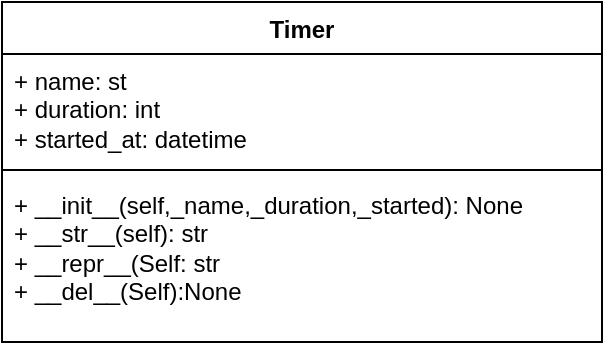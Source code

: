 <mxfile version="27.0.5">
  <diagram name="Page-1" id="8_kRG6hgWnjWIP1JqZxe">
    <mxGraphModel dx="786" dy="516" grid="1" gridSize="10" guides="1" tooltips="1" connect="1" arrows="1" fold="1" page="1" pageScale="1" pageWidth="850" pageHeight="1100" math="0" shadow="0">
      <root>
        <mxCell id="0" />
        <mxCell id="1" parent="0" />
        <mxCell id="S9GTlZmIx6MsF6efbO79-1" value="Timer" style="swimlane;fontStyle=1;align=center;verticalAlign=top;childLayout=stackLayout;horizontal=1;startSize=26;horizontalStack=0;resizeParent=1;resizeParentMax=0;resizeLast=0;collapsible=1;marginBottom=0;whiteSpace=wrap;html=1;" vertex="1" parent="1">
          <mxGeometry x="280" y="220" width="300" height="170" as="geometry" />
        </mxCell>
        <mxCell id="S9GTlZmIx6MsF6efbO79-2" value="+ name: st&lt;div&gt;+ duration: int&lt;/div&gt;&lt;div&gt;+ started_at: datetime&lt;/div&gt;" style="text;strokeColor=none;fillColor=none;align=left;verticalAlign=top;spacingLeft=4;spacingRight=4;overflow=hidden;rotatable=0;points=[[0,0.5],[1,0.5]];portConstraint=eastwest;whiteSpace=wrap;html=1;" vertex="1" parent="S9GTlZmIx6MsF6efbO79-1">
          <mxGeometry y="26" width="300" height="54" as="geometry" />
        </mxCell>
        <mxCell id="S9GTlZmIx6MsF6efbO79-3" value="" style="line;strokeWidth=1;fillColor=none;align=left;verticalAlign=middle;spacingTop=-1;spacingLeft=3;spacingRight=3;rotatable=0;labelPosition=right;points=[];portConstraint=eastwest;strokeColor=inherit;" vertex="1" parent="S9GTlZmIx6MsF6efbO79-1">
          <mxGeometry y="80" width="300" height="8" as="geometry" />
        </mxCell>
        <mxCell id="S9GTlZmIx6MsF6efbO79-4" value="+ __init__(self,_name,_duration,_started): None&lt;div&gt;+ __str__(self): str&lt;/div&gt;&lt;div&gt;+ __repr__(Self: str&lt;/div&gt;&lt;div&gt;+ __del__(Self):None&lt;/div&gt;" style="text;strokeColor=none;fillColor=none;align=left;verticalAlign=top;spacingLeft=4;spacingRight=4;overflow=hidden;rotatable=0;points=[[0,0.5],[1,0.5]];portConstraint=eastwest;whiteSpace=wrap;html=1;" vertex="1" parent="S9GTlZmIx6MsF6efbO79-1">
          <mxGeometry y="88" width="300" height="82" as="geometry" />
        </mxCell>
      </root>
    </mxGraphModel>
  </diagram>
</mxfile>
